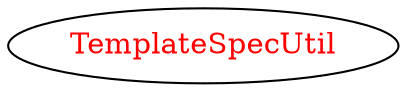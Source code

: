 digraph dependencyGraph {
 concentrate=true;
 ranksep="2.0";
 rankdir="LR"; 
 splines="ortho";
"TemplateSpecUtil" [fontcolor="red"];
}